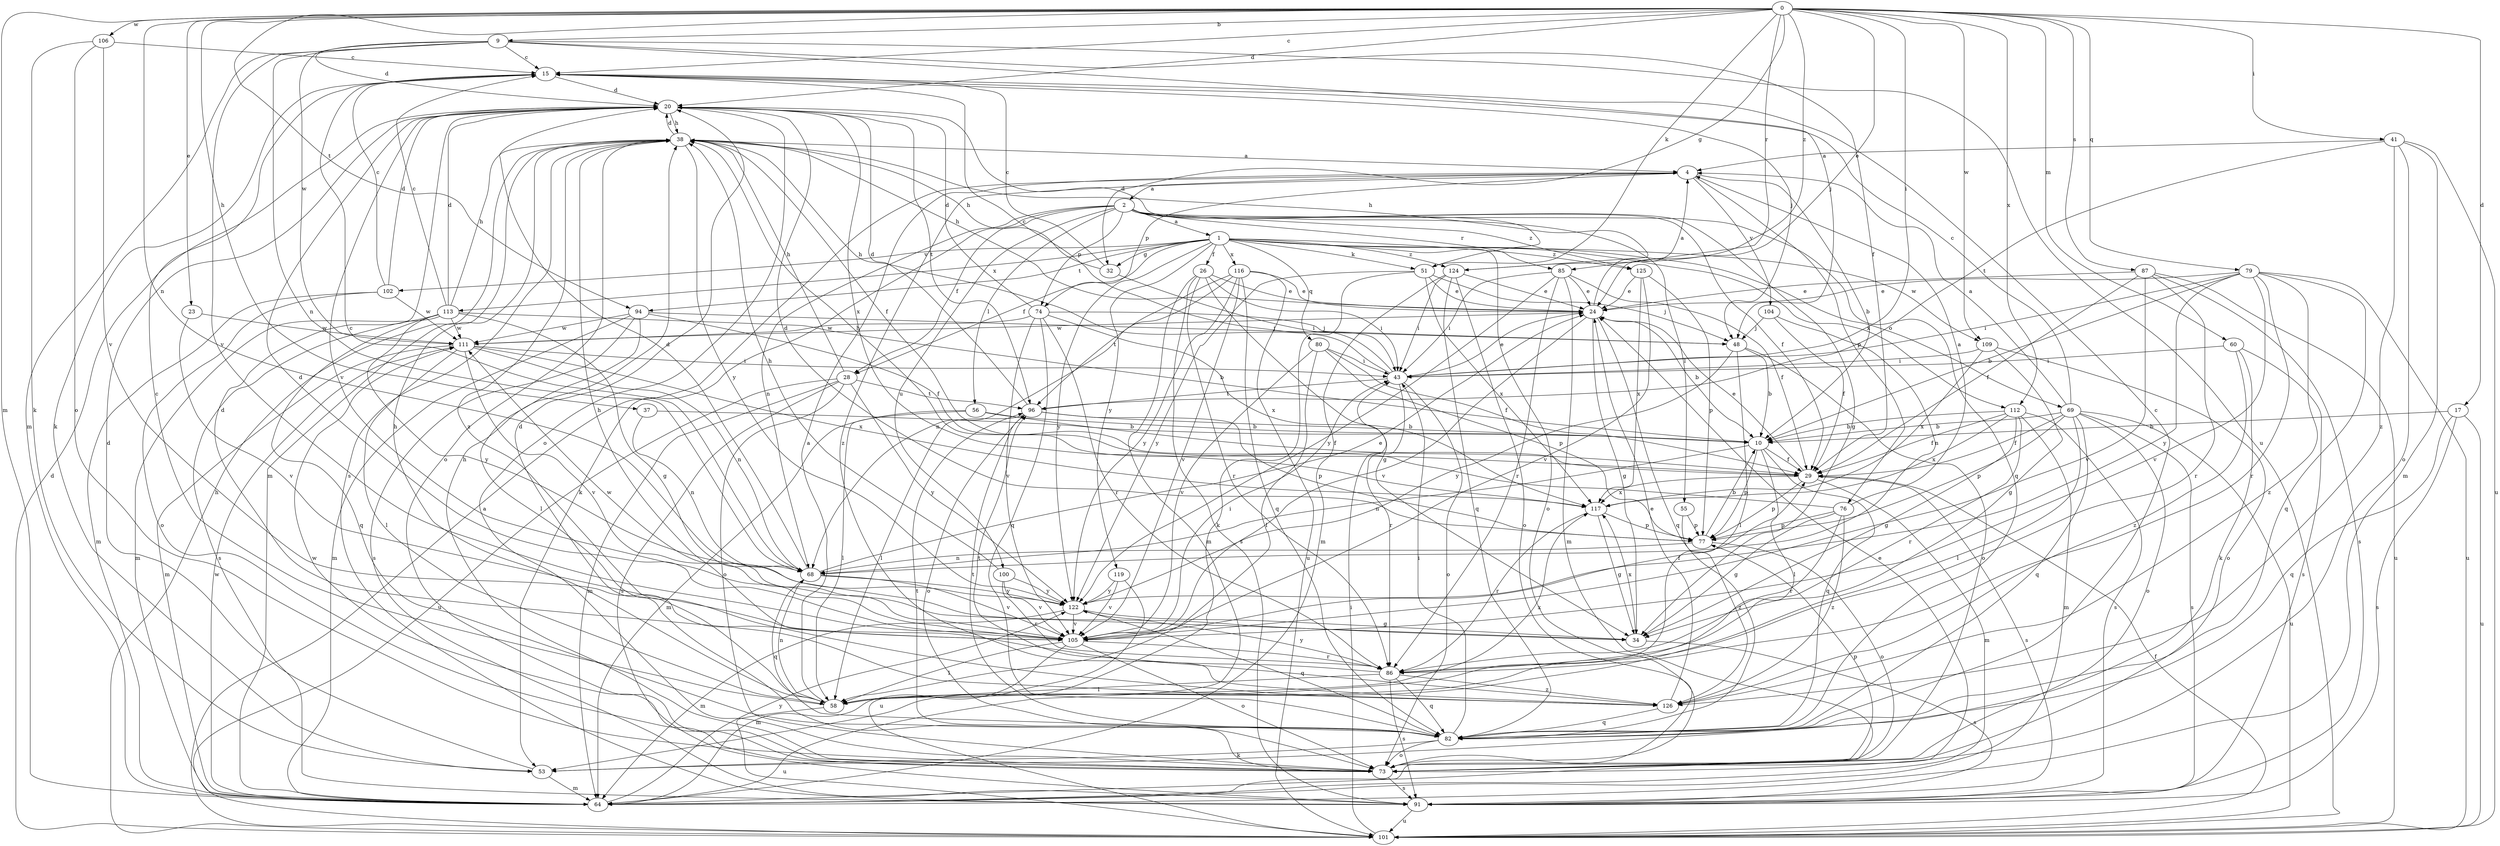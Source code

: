 strict digraph  {
0;
1;
2;
4;
9;
10;
15;
17;
20;
23;
24;
26;
28;
29;
32;
34;
37;
38;
41;
43;
48;
51;
53;
55;
56;
58;
60;
64;
68;
69;
73;
74;
76;
77;
79;
80;
82;
85;
86;
87;
91;
94;
96;
100;
101;
102;
104;
105;
106;
109;
111;
112;
113;
116;
117;
119;
122;
124;
125;
126;
0 -> 9  [label=b];
0 -> 15  [label=c];
0 -> 17  [label=d];
0 -> 20  [label=d];
0 -> 23  [label=e];
0 -> 24  [label=e];
0 -> 32  [label=g];
0 -> 37  [label=h];
0 -> 41  [label=i];
0 -> 43  [label=i];
0 -> 51  [label=k];
0 -> 60  [label=m];
0 -> 64  [label=m];
0 -> 68  [label=n];
0 -> 79  [label=q];
0 -> 85  [label=r];
0 -> 87  [label=s];
0 -> 94  [label=t];
0 -> 106  [label=w];
0 -> 109  [label=w];
0 -> 112  [label=x];
0 -> 124  [label=z];
1 -> 26  [label=f];
1 -> 28  [label=f];
1 -> 32  [label=g];
1 -> 51  [label=k];
1 -> 69  [label=o];
1 -> 73  [label=o];
1 -> 80  [label=q];
1 -> 94  [label=t];
1 -> 102  [label=v];
1 -> 109  [label=w];
1 -> 112  [label=x];
1 -> 113  [label=x];
1 -> 116  [label=x];
1 -> 119  [label=y];
1 -> 122  [label=y];
1 -> 124  [label=z];
1 -> 125  [label=z];
2 -> 1  [label=a];
2 -> 28  [label=f];
2 -> 29  [label=f];
2 -> 34  [label=g];
2 -> 53  [label=k];
2 -> 55  [label=l];
2 -> 56  [label=l];
2 -> 68  [label=n];
2 -> 74  [label=p];
2 -> 82  [label=q];
2 -> 85  [label=r];
2 -> 100  [label=u];
2 -> 125  [label=z];
4 -> 2  [label=a];
4 -> 10  [label=b];
4 -> 74  [label=p];
4 -> 76  [label=p];
4 -> 104  [label=v];
4 -> 126  [label=z];
9 -> 15  [label=c];
9 -> 20  [label=d];
9 -> 29  [label=f];
9 -> 48  [label=j];
9 -> 64  [label=m];
9 -> 68  [label=n];
9 -> 101  [label=u];
9 -> 105  [label=v];
9 -> 111  [label=w];
10 -> 29  [label=f];
10 -> 58  [label=l];
10 -> 68  [label=n];
10 -> 77  [label=p];
10 -> 82  [label=q];
15 -> 20  [label=d];
15 -> 48  [label=j];
15 -> 53  [label=k];
17 -> 10  [label=b];
17 -> 82  [label=q];
17 -> 91  [label=s];
17 -> 101  [label=u];
20 -> 38  [label=h];
20 -> 73  [label=o];
20 -> 96  [label=t];
20 -> 105  [label=v];
20 -> 117  [label=x];
23 -> 105  [label=v];
23 -> 111  [label=w];
24 -> 4  [label=a];
24 -> 10  [label=b];
24 -> 34  [label=g];
24 -> 38  [label=h];
24 -> 82  [label=q];
24 -> 105  [label=v];
24 -> 111  [label=w];
26 -> 24  [label=e];
26 -> 34  [label=g];
26 -> 43  [label=i];
26 -> 64  [label=m];
26 -> 86  [label=r];
26 -> 91  [label=s];
28 -> 38  [label=h];
28 -> 64  [label=m];
28 -> 73  [label=o];
28 -> 91  [label=s];
28 -> 96  [label=t];
28 -> 101  [label=u];
28 -> 122  [label=y];
29 -> 24  [label=e];
29 -> 64  [label=m];
29 -> 77  [label=p];
29 -> 91  [label=s];
29 -> 117  [label=x];
32 -> 15  [label=c];
32 -> 38  [label=h];
32 -> 43  [label=i];
34 -> 91  [label=s];
34 -> 111  [label=w];
34 -> 117  [label=x];
37 -> 10  [label=b];
37 -> 68  [label=n];
38 -> 4  [label=a];
38 -> 20  [label=d];
38 -> 29  [label=f];
38 -> 64  [label=m];
38 -> 73  [label=o];
38 -> 91  [label=s];
38 -> 122  [label=y];
38 -> 126  [label=z];
41 -> 4  [label=a];
41 -> 64  [label=m];
41 -> 73  [label=o];
41 -> 96  [label=t];
41 -> 101  [label=u];
41 -> 126  [label=z];
43 -> 15  [label=c];
43 -> 24  [label=e];
43 -> 38  [label=h];
43 -> 73  [label=o];
43 -> 86  [label=r];
43 -> 96  [label=t];
48 -> 10  [label=b];
48 -> 58  [label=l];
48 -> 73  [label=o];
48 -> 122  [label=y];
51 -> 20  [label=d];
51 -> 24  [label=e];
51 -> 48  [label=j];
51 -> 53  [label=k];
51 -> 117  [label=x];
51 -> 122  [label=y];
53 -> 20  [label=d];
53 -> 64  [label=m];
55 -> 77  [label=p];
55 -> 126  [label=z];
56 -> 10  [label=b];
56 -> 29  [label=f];
56 -> 58  [label=l];
56 -> 64  [label=m];
58 -> 4  [label=a];
58 -> 15  [label=c];
58 -> 38  [label=h];
58 -> 68  [label=n];
58 -> 101  [label=u];
58 -> 117  [label=x];
60 -> 43  [label=i];
60 -> 53  [label=k];
60 -> 91  [label=s];
60 -> 126  [label=z];
64 -> 24  [label=e];
64 -> 111  [label=w];
64 -> 122  [label=y];
68 -> 15  [label=c];
68 -> 20  [label=d];
68 -> 24  [label=e];
68 -> 82  [label=q];
68 -> 105  [label=v];
68 -> 122  [label=y];
69 -> 4  [label=a];
69 -> 10  [label=b];
69 -> 15  [label=c];
69 -> 29  [label=f];
69 -> 58  [label=l];
69 -> 73  [label=o];
69 -> 77  [label=p];
69 -> 82  [label=q];
69 -> 91  [label=s];
69 -> 101  [label=u];
73 -> 38  [label=h];
73 -> 77  [label=p];
73 -> 91  [label=s];
73 -> 96  [label=t];
73 -> 111  [label=w];
74 -> 20  [label=d];
74 -> 48  [label=j];
74 -> 82  [label=q];
74 -> 86  [label=r];
74 -> 105  [label=v];
74 -> 111  [label=w];
74 -> 117  [label=x];
76 -> 4  [label=a];
76 -> 34  [label=g];
76 -> 38  [label=h];
76 -> 77  [label=p];
76 -> 86  [label=r];
76 -> 126  [label=z];
77 -> 10  [label=b];
77 -> 20  [label=d];
77 -> 68  [label=n];
77 -> 73  [label=o];
79 -> 10  [label=b];
79 -> 24  [label=e];
79 -> 43  [label=i];
79 -> 82  [label=q];
79 -> 86  [label=r];
79 -> 101  [label=u];
79 -> 105  [label=v];
79 -> 122  [label=y];
79 -> 126  [label=z];
80 -> 29  [label=f];
80 -> 43  [label=i];
80 -> 58  [label=l];
80 -> 77  [label=p];
80 -> 105  [label=v];
82 -> 15  [label=c];
82 -> 20  [label=d];
82 -> 43  [label=i];
82 -> 53  [label=k];
82 -> 73  [label=o];
82 -> 96  [label=t];
85 -> 24  [label=e];
85 -> 29  [label=f];
85 -> 43  [label=i];
85 -> 64  [label=m];
85 -> 86  [label=r];
85 -> 122  [label=y];
86 -> 38  [label=h];
86 -> 58  [label=l];
86 -> 82  [label=q];
86 -> 91  [label=s];
86 -> 122  [label=y];
86 -> 126  [label=z];
87 -> 24  [label=e];
87 -> 29  [label=f];
87 -> 86  [label=r];
87 -> 91  [label=s];
87 -> 101  [label=u];
87 -> 105  [label=v];
91 -> 101  [label=u];
94 -> 29  [label=f];
94 -> 48  [label=j];
94 -> 58  [label=l];
94 -> 64  [label=m];
94 -> 91  [label=s];
94 -> 111  [label=w];
96 -> 10  [label=b];
96 -> 20  [label=d];
96 -> 58  [label=l];
96 -> 73  [label=o];
96 -> 77  [label=p];
100 -> 38  [label=h];
100 -> 86  [label=r];
100 -> 105  [label=v];
100 -> 122  [label=y];
101 -> 4  [label=a];
101 -> 20  [label=d];
101 -> 29  [label=f];
101 -> 38  [label=h];
101 -> 43  [label=i];
102 -> 15  [label=c];
102 -> 20  [label=d];
102 -> 64  [label=m];
102 -> 73  [label=o];
102 -> 111  [label=w];
104 -> 29  [label=f];
104 -> 48  [label=j];
104 -> 68  [label=n];
105 -> 20  [label=d];
105 -> 29  [label=f];
105 -> 43  [label=i];
105 -> 58  [label=l];
105 -> 64  [label=m];
105 -> 73  [label=o];
105 -> 86  [label=r];
106 -> 15  [label=c];
106 -> 53  [label=k];
106 -> 73  [label=o];
106 -> 105  [label=v];
109 -> 34  [label=g];
109 -> 43  [label=i];
109 -> 73  [label=o];
109 -> 117  [label=x];
111 -> 43  [label=i];
111 -> 58  [label=l];
111 -> 64  [label=m];
111 -> 68  [label=n];
111 -> 105  [label=v];
111 -> 117  [label=x];
112 -> 10  [label=b];
112 -> 29  [label=f];
112 -> 34  [label=g];
112 -> 64  [label=m];
112 -> 86  [label=r];
112 -> 91  [label=s];
112 -> 117  [label=x];
113 -> 10  [label=b];
113 -> 15  [label=c];
113 -> 20  [label=d];
113 -> 34  [label=g];
113 -> 38  [label=h];
113 -> 64  [label=m];
113 -> 82  [label=q];
113 -> 91  [label=s];
113 -> 111  [label=w];
113 -> 122  [label=y];
116 -> 24  [label=e];
116 -> 68  [label=n];
116 -> 82  [label=q];
116 -> 96  [label=t];
116 -> 101  [label=u];
116 -> 105  [label=v];
116 -> 122  [label=y];
117 -> 34  [label=g];
117 -> 77  [label=p];
117 -> 86  [label=r];
119 -> 101  [label=u];
119 -> 105  [label=v];
119 -> 122  [label=y];
122 -> 34  [label=g];
122 -> 64  [label=m];
122 -> 82  [label=q];
122 -> 105  [label=v];
124 -> 24  [label=e];
124 -> 38  [label=h];
124 -> 43  [label=i];
124 -> 64  [label=m];
124 -> 73  [label=o];
124 -> 82  [label=q];
125 -> 24  [label=e];
125 -> 77  [label=p];
125 -> 105  [label=v];
125 -> 117  [label=x];
126 -> 20  [label=d];
126 -> 24  [label=e];
126 -> 82  [label=q];
126 -> 96  [label=t];
}
